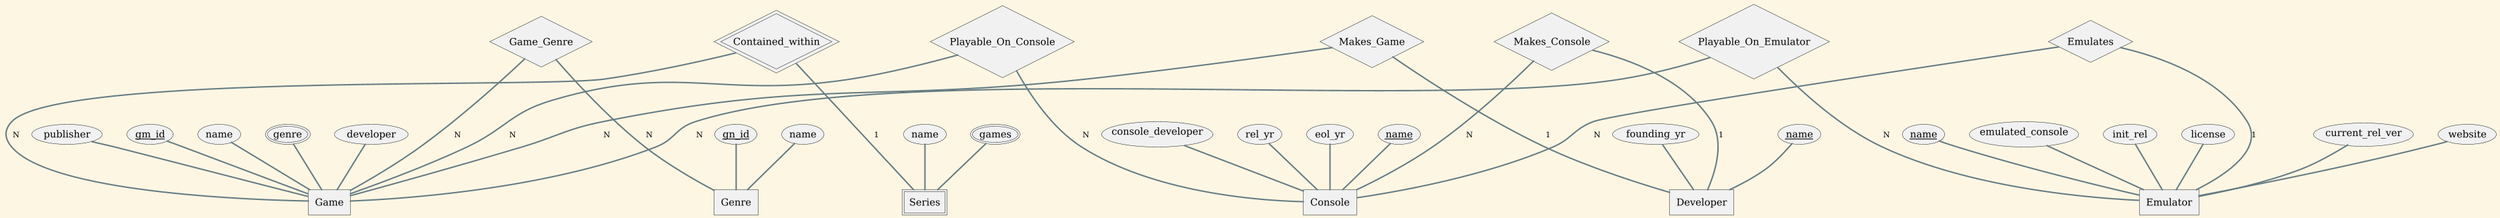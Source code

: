 @startchen
!theme sunlust

'entity definitions
entity Game {
        'pk
        gm_id <<key>>
        name
        genre <<multi>>
        'fk
        developer
        'fk
        publisher
}
entity Series <<weak>> {
        name
        games <<multi>>
}
entity Console {
        'pk
        name <<key>>
        console_developer
        rel_yr
        eol_yr
}
entity Genre {
        'pk
        gn_id <<key>>
        name
}
'should this be renamed to "Company"?
entity Developer {
        'pk
        name <<key>>
        founding_yr
        '... IDK what else to put here
}
entity Emulator {
        'pk
        name <<key>>
        emulated_console
        init_rel
        license
        current_rel_ver
        website
}

'relation definitions
'needs a better name
relationship "Game_Genre" as gg {
}
relationship "Contained_within" as cw <<identifying>> {
}
relationship "Playable_On_Console" as ploc {
}
relationship "Playable_On_Emulator" as ploe {
}
relationship "Makes_Game" as mg {
}
relationship "Makes_Console" as mc {
}
relationship Emulates {
}

'draw relations
gg -N- Game
gg -N- Genre

cw -N- Game
cw -1- Series

ploc -N- Game
ploc -N- Console

ploe -N- Game
ploe -N- Emulator

mg -1- Developer
mg -N- Game

mc -1- Developer
mc -N- Console

Emulates -N- Console
Emulates -1- Emulator

@endchen
